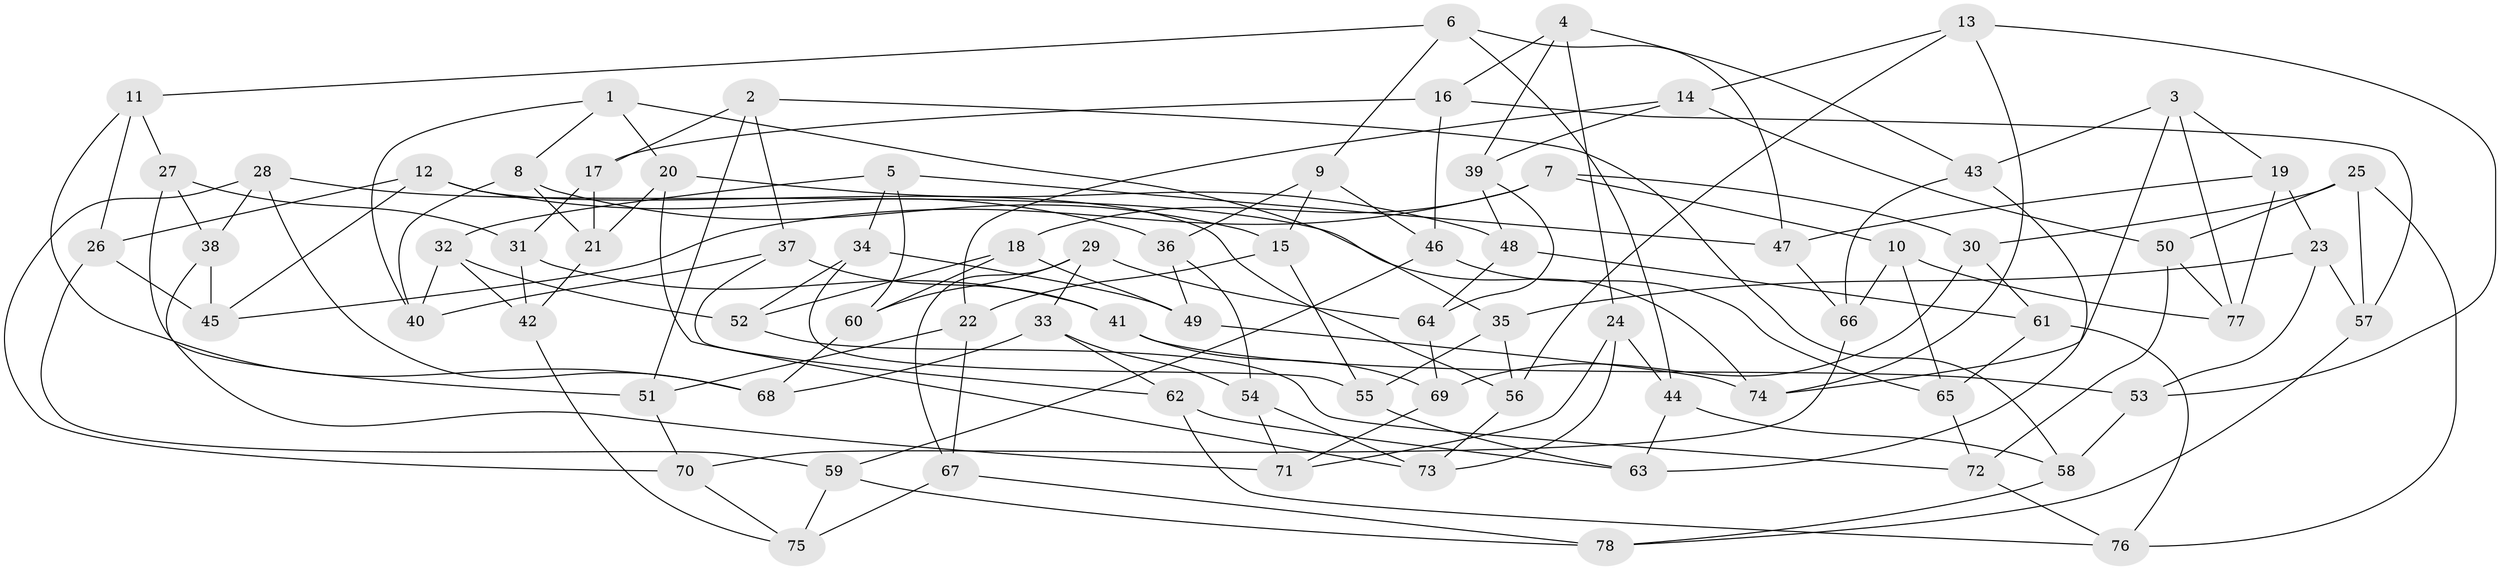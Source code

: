 // Generated by graph-tools (version 1.1) at 2025/02/03/09/25 03:02:59]
// undirected, 78 vertices, 156 edges
graph export_dot {
graph [start="1"]
  node [color=gray90,style=filled];
  1;
  2;
  3;
  4;
  5;
  6;
  7;
  8;
  9;
  10;
  11;
  12;
  13;
  14;
  15;
  16;
  17;
  18;
  19;
  20;
  21;
  22;
  23;
  24;
  25;
  26;
  27;
  28;
  29;
  30;
  31;
  32;
  33;
  34;
  35;
  36;
  37;
  38;
  39;
  40;
  41;
  42;
  43;
  44;
  45;
  46;
  47;
  48;
  49;
  50;
  51;
  52;
  53;
  54;
  55;
  56;
  57;
  58;
  59;
  60;
  61;
  62;
  63;
  64;
  65;
  66;
  67;
  68;
  69;
  70;
  71;
  72;
  73;
  74;
  75;
  76;
  77;
  78;
  1 -- 35;
  1 -- 20;
  1 -- 40;
  1 -- 8;
  2 -- 37;
  2 -- 51;
  2 -- 58;
  2 -- 17;
  3 -- 74;
  3 -- 77;
  3 -- 43;
  3 -- 19;
  4 -- 24;
  4 -- 39;
  4 -- 43;
  4 -- 16;
  5 -- 60;
  5 -- 34;
  5 -- 32;
  5 -- 47;
  6 -- 44;
  6 -- 11;
  6 -- 9;
  6 -- 47;
  7 -- 10;
  7 -- 18;
  7 -- 45;
  7 -- 30;
  8 -- 15;
  8 -- 21;
  8 -- 40;
  9 -- 46;
  9 -- 36;
  9 -- 15;
  10 -- 66;
  10 -- 77;
  10 -- 65;
  11 -- 27;
  11 -- 68;
  11 -- 26;
  12 -- 56;
  12 -- 26;
  12 -- 36;
  12 -- 45;
  13 -- 14;
  13 -- 53;
  13 -- 74;
  13 -- 56;
  14 -- 50;
  14 -- 22;
  14 -- 39;
  15 -- 22;
  15 -- 55;
  16 -- 46;
  16 -- 17;
  16 -- 57;
  17 -- 31;
  17 -- 21;
  18 -- 60;
  18 -- 49;
  18 -- 52;
  19 -- 47;
  19 -- 77;
  19 -- 23;
  20 -- 73;
  20 -- 21;
  20 -- 48;
  21 -- 42;
  22 -- 51;
  22 -- 67;
  23 -- 35;
  23 -- 53;
  23 -- 57;
  24 -- 71;
  24 -- 73;
  24 -- 44;
  25 -- 30;
  25 -- 57;
  25 -- 76;
  25 -- 50;
  26 -- 59;
  26 -- 45;
  27 -- 31;
  27 -- 51;
  27 -- 38;
  28 -- 70;
  28 -- 68;
  28 -- 38;
  28 -- 74;
  29 -- 64;
  29 -- 33;
  29 -- 67;
  29 -- 60;
  30 -- 69;
  30 -- 61;
  31 -- 42;
  31 -- 41;
  32 -- 42;
  32 -- 52;
  32 -- 40;
  33 -- 62;
  33 -- 54;
  33 -- 68;
  34 -- 52;
  34 -- 49;
  34 -- 55;
  35 -- 56;
  35 -- 55;
  36 -- 49;
  36 -- 54;
  37 -- 40;
  37 -- 41;
  37 -- 62;
  38 -- 71;
  38 -- 45;
  39 -- 48;
  39 -- 64;
  41 -- 53;
  41 -- 69;
  42 -- 75;
  43 -- 66;
  43 -- 63;
  44 -- 58;
  44 -- 63;
  46 -- 59;
  46 -- 65;
  47 -- 66;
  48 -- 64;
  48 -- 61;
  49 -- 74;
  50 -- 77;
  50 -- 72;
  51 -- 70;
  52 -- 72;
  53 -- 58;
  54 -- 71;
  54 -- 73;
  55 -- 63;
  56 -- 73;
  57 -- 78;
  58 -- 78;
  59 -- 78;
  59 -- 75;
  60 -- 68;
  61 -- 65;
  61 -- 76;
  62 -- 76;
  62 -- 63;
  64 -- 69;
  65 -- 72;
  66 -- 70;
  67 -- 75;
  67 -- 78;
  69 -- 71;
  70 -- 75;
  72 -- 76;
}
